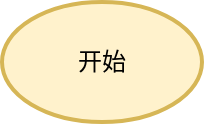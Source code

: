 <mxfile version="24.3.1" type="github">
  <diagram name="第 1 页" id="DyiFokyh11b5_R4TEu2i">
    <mxGraphModel dx="918" dy="569" grid="1" gridSize="10" guides="1" tooltips="1" connect="1" arrows="1" fold="1" page="1" pageScale="1" pageWidth="827" pageHeight="1169" math="0" shadow="0">
      <root>
        <mxCell id="0" />
        <mxCell id="1" parent="0" />
        <mxCell id="Se096HdeVijuc_GV13Js-1" value="开始" style="strokeWidth=2;html=1;shape=mxgraph.flowchart.start_1;whiteSpace=wrap;fillColor=#fff2cc;strokeColor=#d6b656;" vertex="1" parent="1">
          <mxGeometry x="60" y="180" width="100" height="60" as="geometry" />
        </mxCell>
      </root>
    </mxGraphModel>
  </diagram>
</mxfile>
